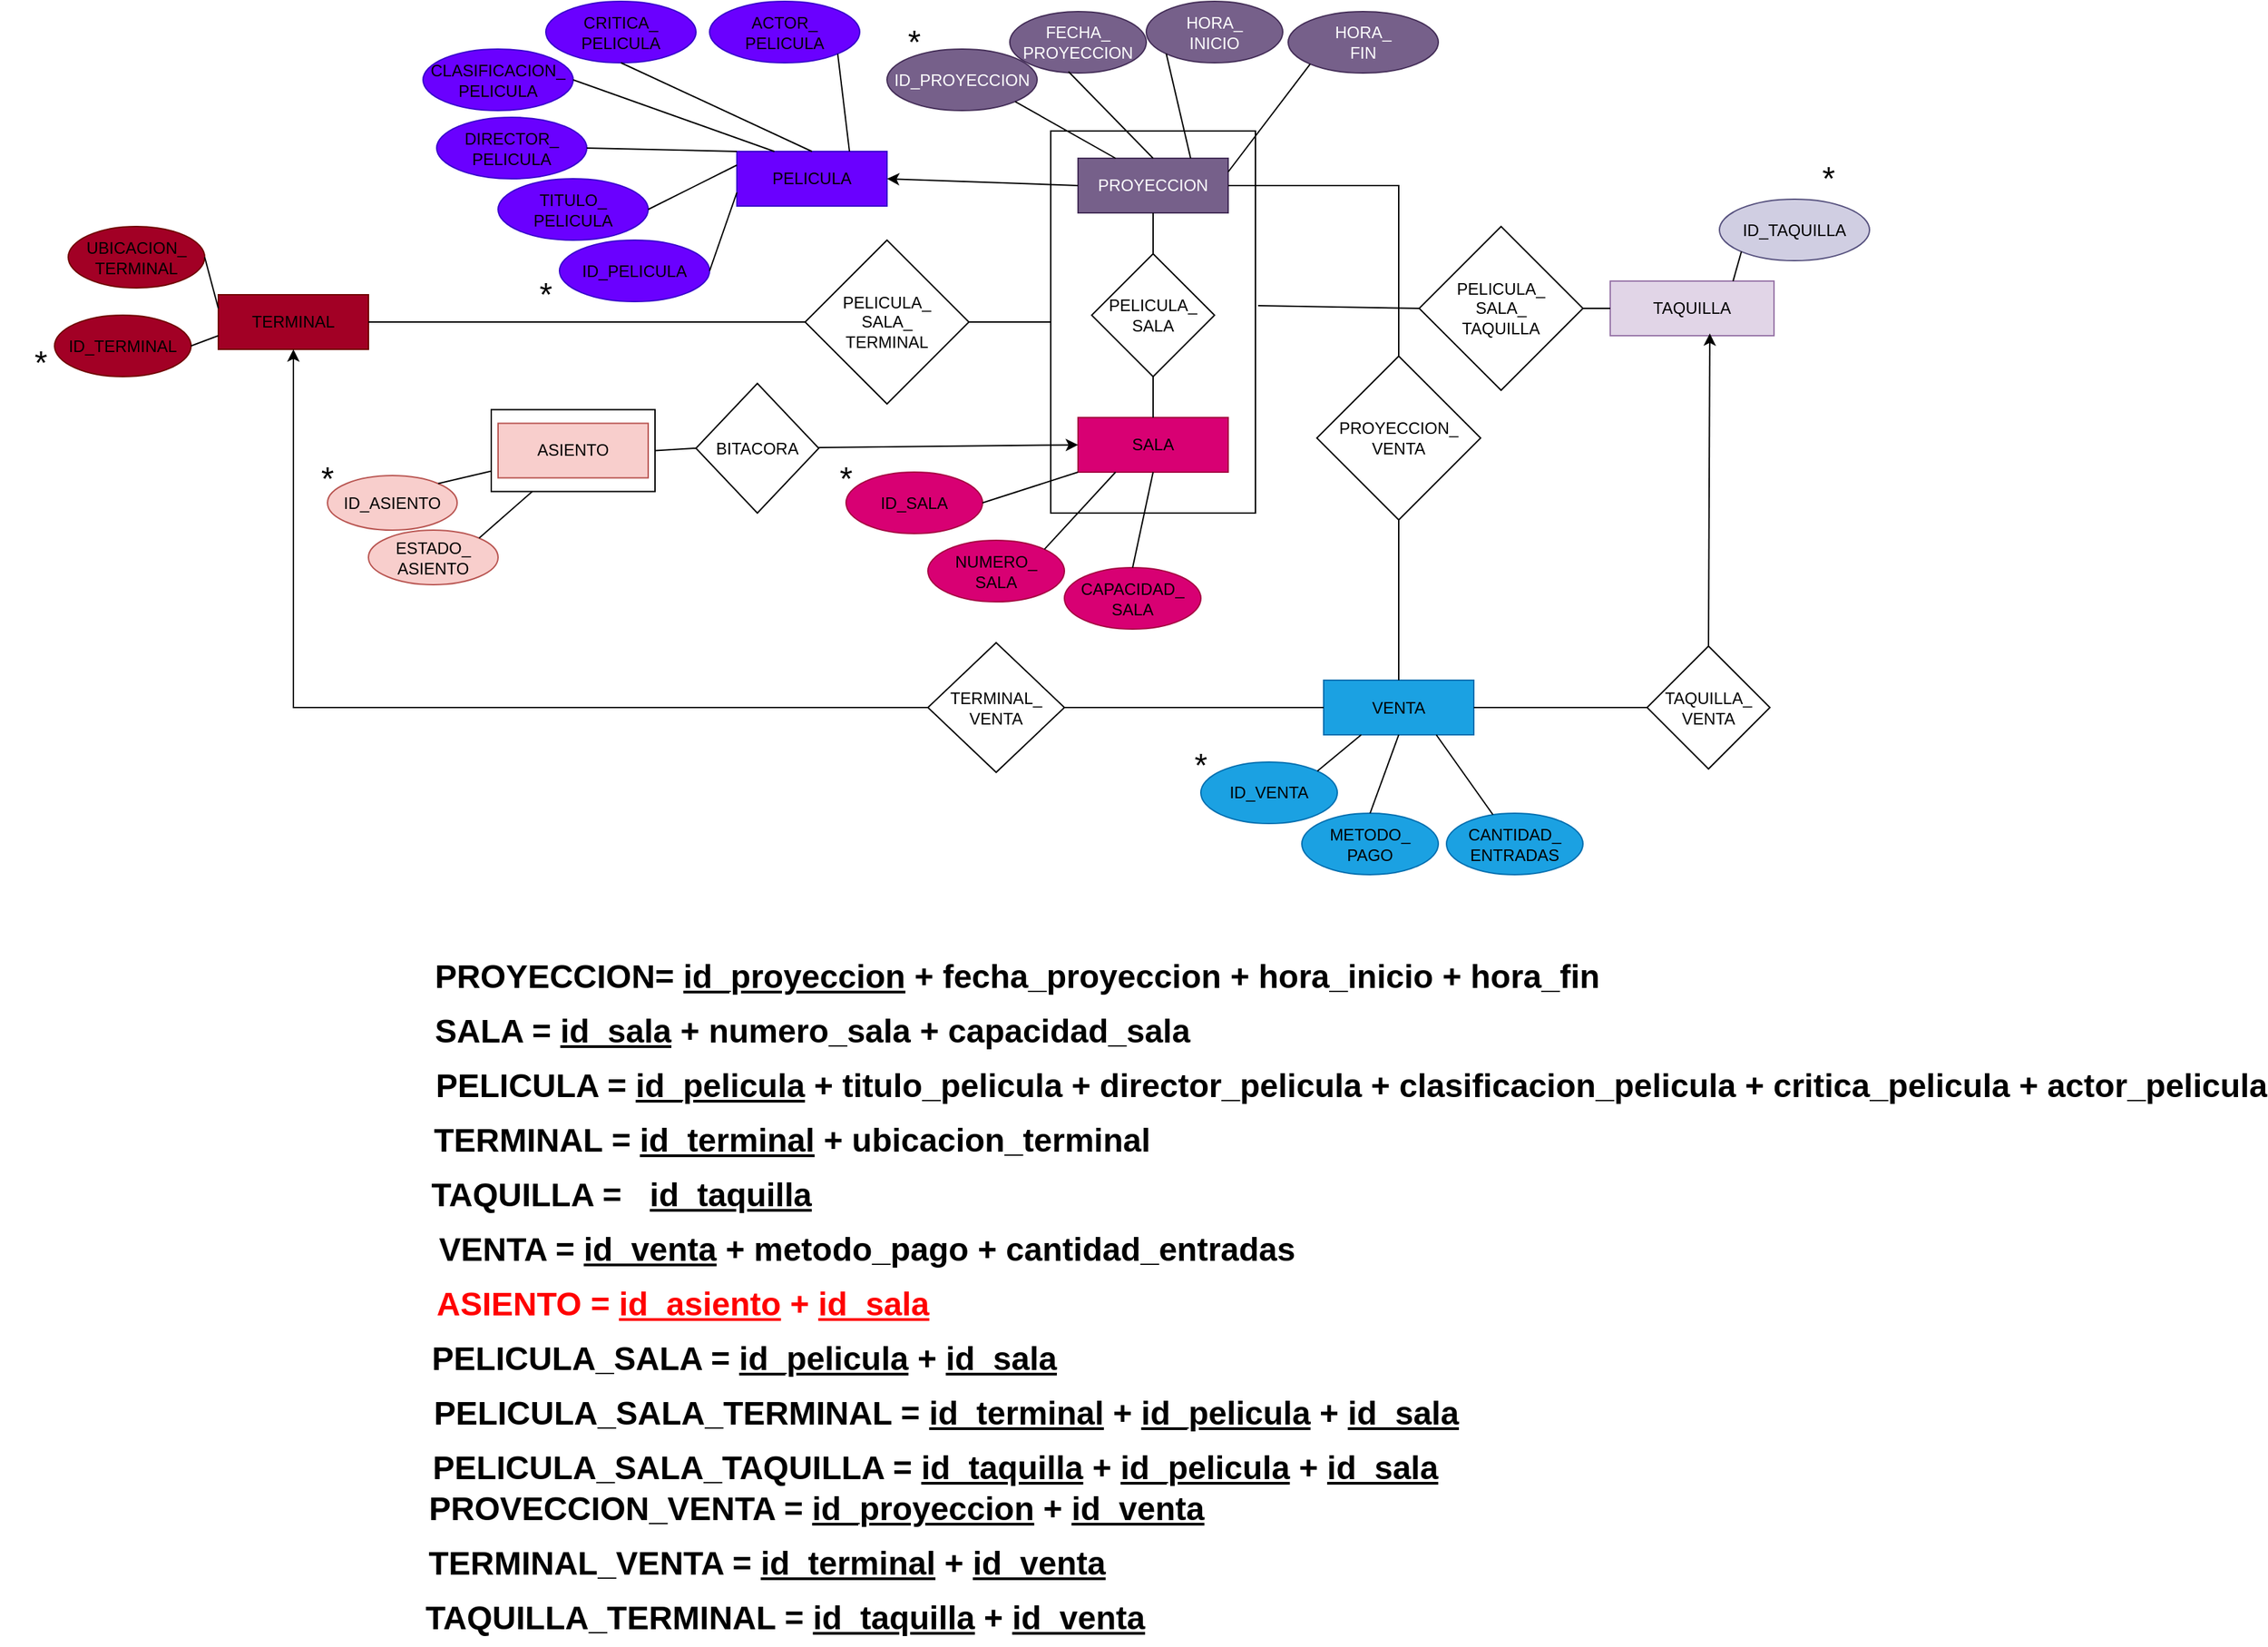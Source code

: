 <mxfile version="24.7.8">
  <diagram name="Página-1" id="y3os-pO73LexScNfjWLr">
    <mxGraphModel dx="2261" dy="844" grid="1" gridSize="10" guides="1" tooltips="1" connect="1" arrows="1" fold="1" page="1" pageScale="1" pageWidth="827" pageHeight="1169" math="0" shadow="0">
      <root>
        <mxCell id="0" />
        <mxCell id="1" parent="0" />
        <mxCell id="Sar1Kf7CYMwh9PwIAH9e-24" value="" style="rounded=0;whiteSpace=wrap;html=1;" parent="1" vertex="1">
          <mxGeometry x="-170" y="324.22" width="120" height="60" as="geometry" />
        </mxCell>
        <mxCell id="Sar1Kf7CYMwh9PwIAH9e-6" value="" style="rounded=0;whiteSpace=wrap;html=1;" parent="1" vertex="1">
          <mxGeometry x="240" y="120" width="150" height="280" as="geometry" />
        </mxCell>
        <mxCell id="Sar1Kf7CYMwh9PwIAH9e-1" value="PROYECCION" style="rounded=0;whiteSpace=wrap;html=1;fillColor=#76608a;fontColor=#ffffff;strokeColor=#432D57;" parent="1" vertex="1">
          <mxGeometry x="260" y="140" width="110" height="40" as="geometry" />
        </mxCell>
        <mxCell id="Sar1Kf7CYMwh9PwIAH9e-2" value="PELICULA_&lt;div&gt;SALA&lt;/div&gt;" style="rhombus;whiteSpace=wrap;html=1;" parent="1" vertex="1">
          <mxGeometry x="270" y="210" width="90" height="90" as="geometry" />
        </mxCell>
        <mxCell id="Sar1Kf7CYMwh9PwIAH9e-3" value="&lt;font color=&quot;#000000&quot;&gt;SALA&lt;/font&gt;" style="rounded=0;whiteSpace=wrap;html=1;fillColor=#d80073;strokeColor=#A50040;fontColor=#ffffff;" parent="1" vertex="1">
          <mxGeometry x="260" y="330" width="110" height="40" as="geometry" />
        </mxCell>
        <mxCell id="Sar1Kf7CYMwh9PwIAH9e-4" value="" style="endArrow=none;html=1;rounded=0;entryX=0.5;entryY=1;entryDx=0;entryDy=0;" parent="1" source="Sar1Kf7CYMwh9PwIAH9e-2" target="Sar1Kf7CYMwh9PwIAH9e-1" edge="1">
          <mxGeometry width="50" height="50" relative="1" as="geometry">
            <mxPoint x="130" y="320" as="sourcePoint" />
            <mxPoint x="180" y="270" as="targetPoint" />
          </mxGeometry>
        </mxCell>
        <mxCell id="Sar1Kf7CYMwh9PwIAH9e-5" value="" style="endArrow=none;html=1;rounded=0;entryX=0.5;entryY=1;entryDx=0;entryDy=0;exitX=0.5;exitY=0;exitDx=0;exitDy=0;" parent="1" source="Sar1Kf7CYMwh9PwIAH9e-3" target="Sar1Kf7CYMwh9PwIAH9e-2" edge="1">
          <mxGeometry width="50" height="50" relative="1" as="geometry">
            <mxPoint x="300" y="350" as="sourcePoint" />
            <mxPoint x="320" y="380" as="targetPoint" />
          </mxGeometry>
        </mxCell>
        <mxCell id="Sar1Kf7CYMwh9PwIAH9e-8" value="&lt;font color=&quot;#000000&quot;&gt;TERMINAL&lt;/font&gt;" style="rounded=0;whiteSpace=wrap;html=1;fillColor=#a20025;strokeColor=#6F0000;fontColor=#ffffff;" parent="1" vertex="1">
          <mxGeometry x="-370" y="240" width="110" height="40" as="geometry" />
        </mxCell>
        <mxCell id="Sar1Kf7CYMwh9PwIAH9e-9" value="&lt;font color=&quot;#000000&quot;&gt;TAQUILLA&lt;/font&gt;" style="rounded=0;whiteSpace=wrap;html=1;fillColor=#e1d5e7;strokeColor=#9673a6;" parent="1" vertex="1">
          <mxGeometry x="650" y="230" width="120" height="40" as="geometry" />
        </mxCell>
        <mxCell id="Sar1Kf7CYMwh9PwIAH9e-22" value="&lt;font color=&quot;#000000&quot;&gt;ASIENTO&lt;/font&gt;" style="rounded=0;whiteSpace=wrap;html=1;fillColor=#f8cecc;strokeColor=#b85450;" parent="1" vertex="1">
          <mxGeometry x="-165" y="334.22" width="110" height="40" as="geometry" />
        </mxCell>
        <mxCell id="Sar1Kf7CYMwh9PwIAH9e-26" value="BITACORA" style="rhombus;whiteSpace=wrap;html=1;" parent="1" vertex="1">
          <mxGeometry x="-20" y="305" width="90" height="95" as="geometry" />
        </mxCell>
        <mxCell id="Sar1Kf7CYMwh9PwIAH9e-29" value="" style="endArrow=classic;html=1;rounded=0;entryX=0;entryY=0.5;entryDx=0;entryDy=0;" parent="1" source="Sar1Kf7CYMwh9PwIAH9e-26" target="Sar1Kf7CYMwh9PwIAH9e-3" edge="1">
          <mxGeometry width="50" height="50" relative="1" as="geometry">
            <mxPoint x="170" y="480" as="sourcePoint" />
            <mxPoint x="220" y="430" as="targetPoint" />
          </mxGeometry>
        </mxCell>
        <mxCell id="Sar1Kf7CYMwh9PwIAH9e-30" value="&lt;font color=&quot;#000000&quot;&gt;PELICULA&lt;/font&gt;" style="rounded=0;whiteSpace=wrap;html=1;fillColor=#6a00ff;strokeColor=#3700CC;fontColor=#ffffff;" parent="1" vertex="1">
          <mxGeometry x="10" y="135" width="110" height="40" as="geometry" />
        </mxCell>
        <mxCell id="Sar1Kf7CYMwh9PwIAH9e-31" value="" style="endArrow=classic;html=1;rounded=0;entryX=1;entryY=0.5;entryDx=0;entryDy=0;exitX=0;exitY=0.5;exitDx=0;exitDy=0;" parent="1" source="Sar1Kf7CYMwh9PwIAH9e-1" target="Sar1Kf7CYMwh9PwIAH9e-30" edge="1">
          <mxGeometry width="50" height="50" relative="1" as="geometry">
            <mxPoint y="270" as="sourcePoint" />
            <mxPoint x="50" y="220" as="targetPoint" />
          </mxGeometry>
        </mxCell>
        <mxCell id="Sar1Kf7CYMwh9PwIAH9e-32" value="&lt;font color=&quot;#000000&quot;&gt;VENTA&lt;/font&gt;" style="rounded=0;whiteSpace=wrap;html=1;fillColor=#1ba1e2;strokeColor=#006EAF;fontColor=#ffffff;" parent="1" vertex="1">
          <mxGeometry x="440" y="522.5" width="110" height="40" as="geometry" />
        </mxCell>
        <mxCell id="Sar1Kf7CYMwh9PwIAH9e-37" value="TERMINAL_&lt;div&gt;VENTA&lt;/div&gt;" style="rhombus;whiteSpace=wrap;html=1;" parent="1" vertex="1">
          <mxGeometry x="150" y="495" width="100" height="95" as="geometry" />
        </mxCell>
        <mxCell id="Sar1Kf7CYMwh9PwIAH9e-38" value="" style="endArrow=none;html=1;rounded=0;entryX=0;entryY=0.5;entryDx=0;entryDy=0;exitX=1;exitY=0.5;exitDx=0;exitDy=0;" parent="1" target="Sar1Kf7CYMwh9PwIAH9e-32" edge="1" source="Sar1Kf7CYMwh9PwIAH9e-37">
          <mxGeometry width="50" height="50" relative="1" as="geometry">
            <mxPoint x="270" y="520" as="sourcePoint" />
            <mxPoint x="400" y="510" as="targetPoint" />
          </mxGeometry>
        </mxCell>
        <mxCell id="Sar1Kf7CYMwh9PwIAH9e-39" value="" style="endArrow=classic;html=1;rounded=0;entryX=0.5;entryY=1;entryDx=0;entryDy=0;exitX=0;exitY=0.5;exitDx=0;exitDy=0;edgeStyle=orthogonalEdgeStyle;" parent="1" source="Sar1Kf7CYMwh9PwIAH9e-37" target="Sar1Kf7CYMwh9PwIAH9e-8" edge="1">
          <mxGeometry width="50" height="50" relative="1" as="geometry">
            <mxPoint x="80" y="370" as="sourcePoint" />
            <mxPoint x="130" y="320" as="targetPoint" />
          </mxGeometry>
        </mxCell>
        <mxCell id="Sar1Kf7CYMwh9PwIAH9e-40" value="TAQUILLA_&lt;div&gt;VENTA&lt;/div&gt;" style="rhombus;whiteSpace=wrap;html=1;" parent="1" vertex="1">
          <mxGeometry x="677" y="497.5" width="90" height="90" as="geometry" />
        </mxCell>
        <mxCell id="Sar1Kf7CYMwh9PwIAH9e-41" value="" style="endArrow=classic;html=1;rounded=0;entryX=0.608;entryY=0.958;entryDx=0;entryDy=0;entryPerimeter=0;exitX=0.5;exitY=0;exitDx=0;exitDy=0;" parent="1" source="Sar1Kf7CYMwh9PwIAH9e-40" target="Sar1Kf7CYMwh9PwIAH9e-9" edge="1">
          <mxGeometry width="50" height="50" relative="1" as="geometry">
            <mxPoint x="580" y="570" as="sourcePoint" />
            <mxPoint x="630" y="520" as="targetPoint" />
          </mxGeometry>
        </mxCell>
        <mxCell id="Sar1Kf7CYMwh9PwIAH9e-42" value="" style="endArrow=none;html=1;rounded=0;entryX=0;entryY=0.5;entryDx=0;entryDy=0;exitX=1;exitY=0.5;exitDx=0;exitDy=0;" parent="1" source="Sar1Kf7CYMwh9PwIAH9e-32" target="Sar1Kf7CYMwh9PwIAH9e-40" edge="1">
          <mxGeometry width="50" height="50" relative="1" as="geometry">
            <mxPoint x="580" y="560" as="sourcePoint" />
            <mxPoint x="630" y="510" as="targetPoint" />
          </mxGeometry>
        </mxCell>
        <mxCell id="Sar1Kf7CYMwh9PwIAH9e-43" value="PROYECCION_&lt;div&gt;VENTA&lt;/div&gt;" style="rhombus;whiteSpace=wrap;html=1;" parent="1" vertex="1">
          <mxGeometry x="435" y="285" width="120" height="120" as="geometry" />
        </mxCell>
        <mxCell id="Sar1Kf7CYMwh9PwIAH9e-44" value="" style="endArrow=none;html=1;rounded=0;entryX=0.5;entryY=1;entryDx=0;entryDy=0;exitX=0.5;exitY=0;exitDx=0;exitDy=0;" parent="1" source="Sar1Kf7CYMwh9PwIAH9e-32" target="Sar1Kf7CYMwh9PwIAH9e-43" edge="1">
          <mxGeometry width="50" height="50" relative="1" as="geometry">
            <mxPoint x="440" y="480" as="sourcePoint" />
            <mxPoint x="490" y="430" as="targetPoint" />
          </mxGeometry>
        </mxCell>
        <mxCell id="Sar1Kf7CYMwh9PwIAH9e-45" value="" style="endArrow=none;html=1;rounded=0;exitX=0.5;exitY=0;exitDx=0;exitDy=0;entryX=1;entryY=0.5;entryDx=0;entryDy=0;edgeStyle=orthogonalEdgeStyle;" parent="1" source="Sar1Kf7CYMwh9PwIAH9e-43" target="Sar1Kf7CYMwh9PwIAH9e-1" edge="1">
          <mxGeometry width="50" height="50" relative="1" as="geometry">
            <mxPoint x="500" y="280" as="sourcePoint" />
            <mxPoint x="550" y="230" as="targetPoint" />
          </mxGeometry>
        </mxCell>
        <mxCell id="B6oMr2mfSzq9byGLwxTV-1" value="ID_PROYECCION" style="ellipse;whiteSpace=wrap;html=1;fillColor=#76608a;fontColor=#ffffff;strokeColor=#432D57;" vertex="1" parent="1">
          <mxGeometry x="120" y="60" width="110" height="45" as="geometry" />
        </mxCell>
        <mxCell id="B6oMr2mfSzq9byGLwxTV-2" value="&lt;font style=&quot;font-size: 24px;&quot;&gt;*&lt;/font&gt;" style="text;html=1;align=center;verticalAlign=middle;whiteSpace=wrap;rounded=0;" vertex="1" parent="1">
          <mxGeometry x="110" y="40" width="60" height="30" as="geometry" />
        </mxCell>
        <mxCell id="B6oMr2mfSzq9byGLwxTV-4" value="FECHA_&lt;div&gt;PROYECCION&lt;/div&gt;" style="ellipse;whiteSpace=wrap;html=1;fillColor=#76608a;fontColor=#ffffff;strokeColor=#432D57;" vertex="1" parent="1">
          <mxGeometry x="210" y="32.5" width="100" height="45" as="geometry" />
        </mxCell>
        <mxCell id="B6oMr2mfSzq9byGLwxTV-5" value="" style="endArrow=none;html=1;rounded=0;entryX=1;entryY=1;entryDx=0;entryDy=0;exitX=0.25;exitY=0;exitDx=0;exitDy=0;" edge="1" parent="1" source="Sar1Kf7CYMwh9PwIAH9e-1" target="B6oMr2mfSzq9byGLwxTV-1">
          <mxGeometry width="50" height="50" relative="1" as="geometry">
            <mxPoint x="-230" y="330" as="sourcePoint" />
            <mxPoint x="-180" y="280" as="targetPoint" />
          </mxGeometry>
        </mxCell>
        <mxCell id="B6oMr2mfSzq9byGLwxTV-7" value="" style="endArrow=none;html=1;rounded=0;entryX=0.43;entryY=0.978;entryDx=0;entryDy=0;entryPerimeter=0;exitX=0.5;exitY=0;exitDx=0;exitDy=0;" edge="1" parent="1" source="Sar1Kf7CYMwh9PwIAH9e-1" target="B6oMr2mfSzq9byGLwxTV-4">
          <mxGeometry width="50" height="50" relative="1" as="geometry">
            <mxPoint x="-150" y="300" as="sourcePoint" />
            <mxPoint x="-100" y="250" as="targetPoint" />
          </mxGeometry>
        </mxCell>
        <mxCell id="B6oMr2mfSzq9byGLwxTV-8" value="HORA_&lt;div&gt;INICIO&lt;/div&gt;" style="ellipse;whiteSpace=wrap;html=1;fillColor=#76608a;fontColor=#ffffff;strokeColor=#432D57;" vertex="1" parent="1">
          <mxGeometry x="310" y="25" width="100" height="45" as="geometry" />
        </mxCell>
        <mxCell id="B6oMr2mfSzq9byGLwxTV-9" value="HORA_&lt;div&gt;FIN&lt;/div&gt;" style="ellipse;whiteSpace=wrap;html=1;fillColor=#76608a;fontColor=#ffffff;strokeColor=#432D57;" vertex="1" parent="1">
          <mxGeometry x="414" y="32.5" width="110" height="45" as="geometry" />
        </mxCell>
        <mxCell id="B6oMr2mfSzq9byGLwxTV-10" value="" style="endArrow=none;html=1;rounded=0;entryX=0;entryY=1;entryDx=0;entryDy=0;exitX=0.75;exitY=0;exitDx=0;exitDy=0;" edge="1" parent="1" source="Sar1Kf7CYMwh9PwIAH9e-1" target="B6oMr2mfSzq9byGLwxTV-8">
          <mxGeometry width="50" height="50" relative="1" as="geometry">
            <mxPoint x="420" y="160" as="sourcePoint" />
            <mxPoint x="470" y="110" as="targetPoint" />
          </mxGeometry>
        </mxCell>
        <mxCell id="B6oMr2mfSzq9byGLwxTV-11" value="" style="endArrow=none;html=1;rounded=0;entryX=0;entryY=1;entryDx=0;entryDy=0;exitX=1;exitY=0.25;exitDx=0;exitDy=0;" edge="1" parent="1" source="Sar1Kf7CYMwh9PwIAH9e-1" target="B6oMr2mfSzq9byGLwxTV-9">
          <mxGeometry width="50" height="50" relative="1" as="geometry">
            <mxPoint x="440" y="250" as="sourcePoint" />
            <mxPoint x="490" y="200" as="targetPoint" />
          </mxGeometry>
        </mxCell>
        <mxCell id="B6oMr2mfSzq9byGLwxTV-12" value="&lt;font color=&quot;#000000&quot;&gt;ID_SALA&lt;/font&gt;" style="ellipse;whiteSpace=wrap;html=1;fillColor=#d80073;strokeColor=#A50040;fontColor=#ffffff;" vertex="1" parent="1">
          <mxGeometry x="90" y="370" width="100" height="45" as="geometry" />
        </mxCell>
        <mxCell id="B6oMr2mfSzq9byGLwxTV-13" value="&lt;font color=&quot;#000000&quot;&gt;CAPACIDAD_&lt;/font&gt;&lt;div&gt;&lt;font color=&quot;#000000&quot;&gt;SALA&lt;/font&gt;&lt;/div&gt;" style="ellipse;whiteSpace=wrap;html=1;fillColor=#d80073;strokeColor=#A50040;fontColor=#ffffff;" vertex="1" parent="1">
          <mxGeometry x="250" y="440" width="100" height="45" as="geometry" />
        </mxCell>
        <mxCell id="B6oMr2mfSzq9byGLwxTV-14" value="&lt;font color=&quot;#000000&quot;&gt;NUMERO_&lt;/font&gt;&lt;div&gt;&lt;font color=&quot;#000000&quot;&gt;SALA&lt;/font&gt;&lt;/div&gt;" style="ellipse;whiteSpace=wrap;html=1;fillColor=#d80073;strokeColor=#A50040;fontColor=#ffffff;" vertex="1" parent="1">
          <mxGeometry x="150" y="420" width="100" height="45" as="geometry" />
        </mxCell>
        <mxCell id="B6oMr2mfSzq9byGLwxTV-15" value="" style="endArrow=none;html=1;rounded=0;entryX=0;entryY=1;entryDx=0;entryDy=0;exitX=1;exitY=0.5;exitDx=0;exitDy=0;" edge="1" parent="1" source="B6oMr2mfSzq9byGLwxTV-12" target="Sar1Kf7CYMwh9PwIAH9e-3">
          <mxGeometry width="50" height="50" relative="1" as="geometry">
            <mxPoint x="-270" y="390" as="sourcePoint" />
            <mxPoint x="-220" y="340" as="targetPoint" />
          </mxGeometry>
        </mxCell>
        <mxCell id="B6oMr2mfSzq9byGLwxTV-16" value="" style="endArrow=none;html=1;rounded=0;entryX=0.25;entryY=1;entryDx=0;entryDy=0;exitX=1;exitY=0;exitDx=0;exitDy=0;" edge="1" parent="1" source="B6oMr2mfSzq9byGLwxTV-14" target="Sar1Kf7CYMwh9PwIAH9e-3">
          <mxGeometry width="50" height="50" relative="1" as="geometry">
            <mxPoint x="249" y="416" as="sourcePoint" />
            <mxPoint x="220" y="600" as="targetPoint" />
          </mxGeometry>
        </mxCell>
        <mxCell id="B6oMr2mfSzq9byGLwxTV-17" value="" style="endArrow=none;html=1;rounded=0;entryX=0.5;entryY=1;entryDx=0;entryDy=0;exitX=0.5;exitY=0;exitDx=0;exitDy=0;" edge="1" parent="1" source="B6oMr2mfSzq9byGLwxTV-13" target="Sar1Kf7CYMwh9PwIAH9e-3">
          <mxGeometry width="50" height="50" relative="1" as="geometry">
            <mxPoint x="270" y="720" as="sourcePoint" />
            <mxPoint x="320" y="670" as="targetPoint" />
          </mxGeometry>
        </mxCell>
        <mxCell id="B6oMr2mfSzq9byGLwxTV-19" value="&lt;font color=&quot;#000000&quot;&gt;ID_ASIENTO&lt;/font&gt;" style="ellipse;whiteSpace=wrap;html=1;fillColor=#f8cecc;strokeColor=#b85450;" vertex="1" parent="1">
          <mxGeometry x="-290" y="372.5" width="95" height="40" as="geometry" />
        </mxCell>
        <mxCell id="B6oMr2mfSzq9byGLwxTV-20" value="&lt;font style=&quot;font-size: 24px;&quot;&gt;*&lt;/font&gt;" style="text;html=1;align=center;verticalAlign=middle;whiteSpace=wrap;rounded=0;" vertex="1" parent="1">
          <mxGeometry x="-320" y="360" width="60" height="30" as="geometry" />
        </mxCell>
        <mxCell id="B6oMr2mfSzq9byGLwxTV-21" value="&lt;font color=&quot;#000000&quot;&gt;ESTADO_&lt;/font&gt;&lt;div&gt;&lt;font color=&quot;#000000&quot;&gt;ASIENTO&lt;/font&gt;&lt;/div&gt;" style="ellipse;whiteSpace=wrap;html=1;fillColor=#f8cecc;strokeColor=#b85450;" vertex="1" parent="1">
          <mxGeometry x="-260" y="412.5" width="95" height="40" as="geometry" />
        </mxCell>
        <mxCell id="B6oMr2mfSzq9byGLwxTV-24" value="&lt;font style=&quot;font-size: 24px;&quot;&gt;*&lt;/font&gt;" style="text;html=1;align=center;verticalAlign=middle;whiteSpace=wrap;rounded=0;" vertex="1" parent="1">
          <mxGeometry x="60" y="360" width="60" height="30" as="geometry" />
        </mxCell>
        <mxCell id="B6oMr2mfSzq9byGLwxTV-25" value="&lt;font color=&quot;#000000&quot;&gt;ID_PELICULA&lt;/font&gt;" style="ellipse;whiteSpace=wrap;html=1;fillColor=#6a00ff;strokeColor=#3700CC;fontColor=#ffffff;" vertex="1" parent="1">
          <mxGeometry x="-120" y="200" width="110" height="45" as="geometry" />
        </mxCell>
        <mxCell id="B6oMr2mfSzq9byGLwxTV-26" value="&lt;font style=&quot;font-size: 24px;&quot;&gt;*&lt;/font&gt;" style="text;html=1;align=center;verticalAlign=middle;whiteSpace=wrap;rounded=0;" vertex="1" parent="1">
          <mxGeometry x="-160" y="225" width="60" height="30" as="geometry" />
        </mxCell>
        <mxCell id="B6oMr2mfSzq9byGLwxTV-27" value="&lt;font color=&quot;#000000&quot;&gt;TITULO_&lt;/font&gt;&lt;div&gt;&lt;font color=&quot;#000000&quot;&gt;PELICULA&lt;/font&gt;&lt;/div&gt;" style="ellipse;whiteSpace=wrap;html=1;fillColor=#6a00ff;strokeColor=#3700CC;fontColor=#ffffff;" vertex="1" parent="1">
          <mxGeometry x="-165" y="155" width="110" height="45" as="geometry" />
        </mxCell>
        <mxCell id="B6oMr2mfSzq9byGLwxTV-28" value="" style="endArrow=none;html=1;rounded=0;entryX=0;entryY=0.75;entryDx=0;entryDy=0;exitX=1;exitY=0.5;exitDx=0;exitDy=0;" edge="1" parent="1" source="B6oMr2mfSzq9byGLwxTV-25" target="Sar1Kf7CYMwh9PwIAH9e-30">
          <mxGeometry width="50" height="50" relative="1" as="geometry">
            <mxPoint x="-380" y="230" as="sourcePoint" />
            <mxPoint x="-330" y="180" as="targetPoint" />
          </mxGeometry>
        </mxCell>
        <mxCell id="B6oMr2mfSzq9byGLwxTV-29" value="" style="endArrow=none;html=1;rounded=0;entryX=0;entryY=0.25;entryDx=0;entryDy=0;exitX=1;exitY=0.5;exitDx=0;exitDy=0;" edge="1" parent="1" source="B6oMr2mfSzq9byGLwxTV-27" target="Sar1Kf7CYMwh9PwIAH9e-30">
          <mxGeometry width="50" height="50" relative="1" as="geometry">
            <mxPoint x="-360" y="220" as="sourcePoint" />
            <mxPoint x="-310" y="170" as="targetPoint" />
          </mxGeometry>
        </mxCell>
        <mxCell id="B6oMr2mfSzq9byGLwxTV-30" value="" style="endArrow=none;html=1;rounded=0;entryX=0;entryY=0.5;entryDx=0;entryDy=0;exitX=1;exitY=0.5;exitDx=0;exitDy=0;" edge="1" parent="1" source="Sar1Kf7CYMwh9PwIAH9e-24" target="Sar1Kf7CYMwh9PwIAH9e-26">
          <mxGeometry width="50" height="50" relative="1" as="geometry">
            <mxPoint x="-490" y="420" as="sourcePoint" />
            <mxPoint x="-30" y="350" as="targetPoint" />
          </mxGeometry>
        </mxCell>
        <mxCell id="B6oMr2mfSzq9byGLwxTV-32" value="" style="endArrow=none;html=1;rounded=0;entryX=0;entryY=0.75;entryDx=0;entryDy=0;exitX=1;exitY=0;exitDx=0;exitDy=0;" edge="1" parent="1" source="B6oMr2mfSzq9byGLwxTV-19" target="Sar1Kf7CYMwh9PwIAH9e-24">
          <mxGeometry width="50" height="50" relative="1" as="geometry">
            <mxPoint x="-550" y="410" as="sourcePoint" />
            <mxPoint x="-500" y="360" as="targetPoint" />
          </mxGeometry>
        </mxCell>
        <mxCell id="B6oMr2mfSzq9byGLwxTV-33" value="" style="endArrow=none;html=1;rounded=0;exitX=1;exitY=0;exitDx=0;exitDy=0;entryX=0.25;entryY=1;entryDx=0;entryDy=0;" edge="1" parent="1" source="B6oMr2mfSzq9byGLwxTV-21" target="Sar1Kf7CYMwh9PwIAH9e-24">
          <mxGeometry width="50" height="50" relative="1" as="geometry">
            <mxPoint x="-120" y="450" as="sourcePoint" />
            <mxPoint x="-70" y="400" as="targetPoint" />
          </mxGeometry>
        </mxCell>
        <mxCell id="B6oMr2mfSzq9byGLwxTV-34" value="&lt;font color=&quot;#000000&quot;&gt;ID_TERMINAL&lt;/font&gt;" style="ellipse;whiteSpace=wrap;html=1;fillColor=#a20025;strokeColor=#6F0000;fontColor=#ffffff;" vertex="1" parent="1">
          <mxGeometry x="-490" y="255.0" width="100" height="45" as="geometry" />
        </mxCell>
        <mxCell id="B6oMr2mfSzq9byGLwxTV-35" value="&lt;font style=&quot;font-size: 24px;&quot;&gt;*&lt;/font&gt;" style="text;html=1;align=center;verticalAlign=middle;whiteSpace=wrap;rounded=0;" vertex="1" parent="1">
          <mxGeometry x="-530" y="275" width="60" height="30" as="geometry" />
        </mxCell>
        <mxCell id="B6oMr2mfSzq9byGLwxTV-36" value="&lt;font color=&quot;#000000&quot;&gt;UBICACION_&lt;/font&gt;&lt;div&gt;&lt;font color=&quot;#000000&quot;&gt;TERMINAL&lt;/font&gt;&lt;/div&gt;" style="ellipse;whiteSpace=wrap;html=1;fillColor=#a20025;strokeColor=#6F0000;fontColor=#ffffff;" vertex="1" parent="1">
          <mxGeometry x="-480" y="190" width="100" height="45" as="geometry" />
        </mxCell>
        <mxCell id="B6oMr2mfSzq9byGLwxTV-37" value="" style="endArrow=none;html=1;rounded=0;exitX=1;exitY=0.5;exitDx=0;exitDy=0;entryX=0;entryY=0.25;entryDx=0;entryDy=0;" edge="1" parent="1" source="B6oMr2mfSzq9byGLwxTV-36" target="Sar1Kf7CYMwh9PwIAH9e-8">
          <mxGeometry width="50" height="50" relative="1" as="geometry">
            <mxPoint x="-360" y="180" as="sourcePoint" />
            <mxPoint x="-310" y="130" as="targetPoint" />
          </mxGeometry>
        </mxCell>
        <mxCell id="B6oMr2mfSzq9byGLwxTV-38" value="" style="endArrow=none;html=1;rounded=0;entryX=0;entryY=0.75;entryDx=0;entryDy=0;exitX=1;exitY=0.5;exitDx=0;exitDy=0;" edge="1" parent="1" source="B6oMr2mfSzq9byGLwxTV-34" target="Sar1Kf7CYMwh9PwIAH9e-8">
          <mxGeometry width="50" height="50" relative="1" as="geometry">
            <mxPoint x="-440" y="440" as="sourcePoint" />
            <mxPoint x="-390" y="390" as="targetPoint" />
          </mxGeometry>
        </mxCell>
        <mxCell id="B6oMr2mfSzq9byGLwxTV-39" value="&lt;font color=&quot;#000000&quot;&gt;ID_VENTA&lt;/font&gt;" style="ellipse;whiteSpace=wrap;html=1;fillColor=#1ba1e2;strokeColor=#006EAF;fontColor=#ffffff;" vertex="1" parent="1">
          <mxGeometry x="350" y="582.5" width="100" height="45" as="geometry" />
        </mxCell>
        <mxCell id="B6oMr2mfSzq9byGLwxTV-40" value="&lt;font style=&quot;font-size: 24px;&quot;&gt;*&lt;/font&gt;" style="text;html=1;align=center;verticalAlign=middle;whiteSpace=wrap;rounded=0;" vertex="1" parent="1">
          <mxGeometry x="320" y="570" width="60" height="30" as="geometry" />
        </mxCell>
        <mxCell id="B6oMr2mfSzq9byGLwxTV-43" value="" style="endArrow=none;html=1;rounded=0;entryX=0.25;entryY=1;entryDx=0;entryDy=0;exitX=1;exitY=0;exitDx=0;exitDy=0;" edge="1" parent="1" source="B6oMr2mfSzq9byGLwxTV-39" target="Sar1Kf7CYMwh9PwIAH9e-32">
          <mxGeometry width="50" height="50" relative="1" as="geometry">
            <mxPoint x="510" y="740" as="sourcePoint" />
            <mxPoint x="560" y="690" as="targetPoint" />
          </mxGeometry>
        </mxCell>
        <mxCell id="B6oMr2mfSzq9byGLwxTV-44" value="&lt;font color=&quot;#000000&quot;&gt;ID_TAQUILLA&lt;/font&gt;" style="ellipse;whiteSpace=wrap;html=1;fillColor=#d0cee2;strokeColor=#56517e;" vertex="1" parent="1">
          <mxGeometry x="730" y="170" width="110" height="45" as="geometry" />
        </mxCell>
        <mxCell id="B6oMr2mfSzq9byGLwxTV-45" value="&lt;font style=&quot;font-size: 24px;&quot;&gt;*&lt;/font&gt;" style="text;html=1;align=center;verticalAlign=middle;whiteSpace=wrap;rounded=0;" vertex="1" parent="1">
          <mxGeometry x="780" y="140" width="60" height="30" as="geometry" />
        </mxCell>
        <mxCell id="B6oMr2mfSzq9byGLwxTV-46" value="" style="endArrow=none;html=1;rounded=0;exitX=0.75;exitY=0;exitDx=0;exitDy=0;entryX=0;entryY=1;entryDx=0;entryDy=0;" edge="1" parent="1" source="Sar1Kf7CYMwh9PwIAH9e-9" target="B6oMr2mfSzq9byGLwxTV-44">
          <mxGeometry width="50" height="50" relative="1" as="geometry">
            <mxPoint x="780" y="370" as="sourcePoint" />
            <mxPoint x="830" y="320" as="targetPoint" />
          </mxGeometry>
        </mxCell>
        <mxCell id="B6oMr2mfSzq9byGLwxTV-47" value="&lt;font color=&quot;#000000&quot;&gt;METODO_&lt;/font&gt;&lt;div&gt;&lt;font color=&quot;#000000&quot;&gt;PAGO&lt;/font&gt;&lt;/div&gt;" style="ellipse;whiteSpace=wrap;html=1;fillColor=#1ba1e2;strokeColor=#006EAF;fontColor=#ffffff;" vertex="1" parent="1">
          <mxGeometry x="424" y="620" width="100" height="45" as="geometry" />
        </mxCell>
        <mxCell id="B6oMr2mfSzq9byGLwxTV-48" value="" style="endArrow=none;html=1;rounded=0;entryX=0.5;entryY=1;entryDx=0;entryDy=0;exitX=0.5;exitY=0;exitDx=0;exitDy=0;" edge="1" parent="1" source="B6oMr2mfSzq9byGLwxTV-47" target="Sar1Kf7CYMwh9PwIAH9e-32">
          <mxGeometry width="50" height="50" relative="1" as="geometry">
            <mxPoint x="300" y="760" as="sourcePoint" />
            <mxPoint x="350" y="710" as="targetPoint" />
          </mxGeometry>
        </mxCell>
        <mxCell id="B6oMr2mfSzq9byGLwxTV-49" value="&lt;font color=&quot;#000000&quot;&gt;CANTIDAD_&lt;/font&gt;&lt;div&gt;&lt;font color=&quot;#000000&quot;&gt;ENTRADAS&lt;/font&gt;&lt;/div&gt;" style="ellipse;whiteSpace=wrap;html=1;fillColor=#1ba1e2;strokeColor=#006EAF;fontColor=#ffffff;" vertex="1" parent="1">
          <mxGeometry x="530" y="620" width="100" height="45" as="geometry" />
        </mxCell>
        <mxCell id="B6oMr2mfSzq9byGLwxTV-50" value="" style="endArrow=none;html=1;rounded=0;entryX=0.75;entryY=1;entryDx=0;entryDy=0;exitX=0.34;exitY=0.022;exitDx=0;exitDy=0;exitPerimeter=0;" edge="1" parent="1" source="B6oMr2mfSzq9byGLwxTV-49" target="Sar1Kf7CYMwh9PwIAH9e-32">
          <mxGeometry width="50" height="50" relative="1" as="geometry">
            <mxPoint x="230" y="900" as="sourcePoint" />
            <mxPoint x="280" y="850" as="targetPoint" />
          </mxGeometry>
        </mxCell>
        <mxCell id="B6oMr2mfSzq9byGLwxTV-51" value="&lt;font color=&quot;#000000&quot;&gt;DIRECTOR_&lt;/font&gt;&lt;div&gt;&lt;font color=&quot;#000000&quot;&gt;PELICULA&lt;/font&gt;&lt;/div&gt;" style="ellipse;whiteSpace=wrap;html=1;fillColor=#6a00ff;strokeColor=#3700CC;fontColor=#ffffff;" vertex="1" parent="1">
          <mxGeometry x="-210" y="110" width="110" height="45" as="geometry" />
        </mxCell>
        <mxCell id="B6oMr2mfSzq9byGLwxTV-52" value="&lt;font color=&quot;#000000&quot;&gt;CLASIFICACION_&lt;/font&gt;&lt;div&gt;&lt;font color=&quot;#000000&quot;&gt;PELICULA&lt;/font&gt;&lt;/div&gt;" style="ellipse;whiteSpace=wrap;html=1;fillColor=#6a00ff;strokeColor=#3700CC;fontColor=#ffffff;" vertex="1" parent="1">
          <mxGeometry x="-220" y="60" width="110" height="45" as="geometry" />
        </mxCell>
        <mxCell id="B6oMr2mfSzq9byGLwxTV-53" value="&lt;font color=&quot;#000000&quot;&gt;CRITICA_&lt;/font&gt;&lt;div&gt;&lt;font color=&quot;#000000&quot;&gt;PELICULA&lt;/font&gt;&lt;/div&gt;" style="ellipse;whiteSpace=wrap;html=1;fillColor=#6a00ff;strokeColor=#3700CC;fontColor=#ffffff;" vertex="1" parent="1">
          <mxGeometry x="-130" y="25" width="110" height="45" as="geometry" />
        </mxCell>
        <mxCell id="B6oMr2mfSzq9byGLwxTV-54" value="&lt;font color=&quot;#000000&quot;&gt;ACTOR_&lt;/font&gt;&lt;div&gt;&lt;font color=&quot;#000000&quot;&gt;PELICULA&lt;/font&gt;&lt;/div&gt;" style="ellipse;whiteSpace=wrap;html=1;fillColor=#6a00ff;strokeColor=#3700CC;fontColor=#ffffff;" vertex="1" parent="1">
          <mxGeometry x="-10" y="25" width="110" height="45" as="geometry" />
        </mxCell>
        <mxCell id="B6oMr2mfSzq9byGLwxTV-55" value="" style="endArrow=none;html=1;rounded=0;entryX=1;entryY=1;entryDx=0;entryDy=0;exitX=0.75;exitY=0;exitDx=0;exitDy=0;" edge="1" parent="1" source="Sar1Kf7CYMwh9PwIAH9e-30" target="B6oMr2mfSzq9byGLwxTV-54">
          <mxGeometry width="50" height="50" relative="1" as="geometry">
            <mxPoint x="-390" y="180" as="sourcePoint" />
            <mxPoint x="-340" y="130" as="targetPoint" />
          </mxGeometry>
        </mxCell>
        <mxCell id="B6oMr2mfSzq9byGLwxTV-56" value="" style="endArrow=none;html=1;rounded=0;entryX=0.5;entryY=1;entryDx=0;entryDy=0;exitX=0.5;exitY=0;exitDx=0;exitDy=0;" edge="1" parent="1" source="Sar1Kf7CYMwh9PwIAH9e-30" target="B6oMr2mfSzq9byGLwxTV-53">
          <mxGeometry width="50" height="50" relative="1" as="geometry">
            <mxPoint x="-350" y="160" as="sourcePoint" />
            <mxPoint x="-300" y="110" as="targetPoint" />
          </mxGeometry>
        </mxCell>
        <mxCell id="B6oMr2mfSzq9byGLwxTV-57" value="" style="endArrow=none;html=1;rounded=0;entryX=1;entryY=0.5;entryDx=0;entryDy=0;exitX=0.25;exitY=0;exitDx=0;exitDy=0;" edge="1" parent="1" source="Sar1Kf7CYMwh9PwIAH9e-30" target="B6oMr2mfSzq9byGLwxTV-52">
          <mxGeometry width="50" height="50" relative="1" as="geometry">
            <mxPoint x="-420" y="190" as="sourcePoint" />
            <mxPoint x="-370" y="140" as="targetPoint" />
          </mxGeometry>
        </mxCell>
        <mxCell id="B6oMr2mfSzq9byGLwxTV-58" value="" style="endArrow=none;html=1;rounded=0;exitX=0;exitY=0;exitDx=0;exitDy=0;entryX=1;entryY=0.5;entryDx=0;entryDy=0;" edge="1" parent="1" source="Sar1Kf7CYMwh9PwIAH9e-30" target="B6oMr2mfSzq9byGLwxTV-51">
          <mxGeometry width="50" height="50" relative="1" as="geometry">
            <mxPoint x="-430" y="170" as="sourcePoint" />
            <mxPoint x="-380" y="120" as="targetPoint" />
          </mxGeometry>
        </mxCell>
        <mxCell id="B6oMr2mfSzq9byGLwxTV-62" value="PROYECCION= &lt;u&gt;id_proyeccion&lt;/u&gt; + fecha_proyeccion + hora_inicio + hora_fin" style="text;strokeColor=none;fillColor=none;html=1;fontSize=24;fontStyle=1;verticalAlign=middle;align=center;" vertex="1" parent="1">
          <mxGeometry x="-220" y="720" width="870" height="40" as="geometry" />
        </mxCell>
        <mxCell id="B6oMr2mfSzq9byGLwxTV-63" value="SALA = &lt;u&gt;id_sala&lt;/u&gt; + numero_sala + capacidad_sala" style="text;strokeColor=none;fillColor=none;html=1;fontSize=24;fontStyle=1;verticalAlign=middle;align=center;" vertex="1" parent="1">
          <mxGeometry x="-220" y="760" width="570" height="40" as="geometry" />
        </mxCell>
        <mxCell id="B6oMr2mfSzq9byGLwxTV-64" value="PELICULA = &lt;u&gt;id_pelicula&lt;/u&gt; + titulo_pelicula + director_pelicula + clasificacion_pelicula + critica_pelicula + actor_pelicula" style="text;strokeColor=none;fillColor=none;html=1;fontSize=24;fontStyle=1;verticalAlign=middle;align=center;" vertex="1" parent="1">
          <mxGeometry x="-210" y="800" width="1340" height="40" as="geometry" />
        </mxCell>
        <mxCell id="B6oMr2mfSzq9byGLwxTV-65" value="TERMINAL = &lt;u&gt;id_terminal&lt;/u&gt; + ubicacion_terminal" style="text;strokeColor=none;fillColor=none;html=1;fontSize=24;fontStyle=1;verticalAlign=middle;align=center;" vertex="1" parent="1">
          <mxGeometry x="-210" y="840" width="520" height="40" as="geometry" />
        </mxCell>
        <mxCell id="B6oMr2mfSzq9byGLwxTV-66" value="TAQUILLA =&amp;nbsp;&lt;span style=&quot;white-space: pre;&quot;&gt;&#x9;&lt;/span&gt;&lt;u&gt;id_taquilla&lt;/u&gt;" style="text;strokeColor=none;fillColor=none;html=1;fontSize=24;fontStyle=1;verticalAlign=middle;align=center;" vertex="1" parent="1">
          <mxGeometry x="-215" y="880" width="280" height="40" as="geometry" />
        </mxCell>
        <mxCell id="B6oMr2mfSzq9byGLwxTV-67" value="VENTA = &lt;u&gt;id_venta&lt;/u&gt; + metodo_pago + cantidad_entradas" style="text;strokeColor=none;fillColor=none;html=1;fontSize=24;fontStyle=1;verticalAlign=middle;align=center;" vertex="1" parent="1">
          <mxGeometry x="-210" y="920" width="630" height="40" as="geometry" />
        </mxCell>
        <mxCell id="B6oMr2mfSzq9byGLwxTV-70" value="&lt;font color=&quot;#ff0000&quot;&gt;ASIENTO = &lt;u&gt;id_asiento&lt;/u&gt;&amp;nbsp;+ &lt;u&gt;id_sala&lt;/u&gt;&lt;/font&gt;" style="text;strokeColor=none;fillColor=none;html=1;fontSize=24;fontStyle=1;verticalAlign=middle;align=center;" vertex="1" parent="1">
          <mxGeometry x="-215" y="960" width="370" height="40" as="geometry" />
        </mxCell>
        <mxCell id="B6oMr2mfSzq9byGLwxTV-71" value="PELICULA_SALA = &lt;u&gt;id_pelicula&lt;/u&gt;&amp;nbsp;+ &lt;u&gt;id_sala&lt;/u&gt;" style="text;strokeColor=none;fillColor=none;html=1;fontSize=24;fontStyle=1;verticalAlign=middle;align=center;" vertex="1" parent="1">
          <mxGeometry x="-212.5" y="1000" width="455" height="40" as="geometry" />
        </mxCell>
        <mxCell id="B6oMr2mfSzq9byGLwxTV-72" value="PELICULA_SALA_TERMINAL = &lt;u&gt;id_terminal&lt;/u&gt; + &lt;u&gt;id_pelicula&lt;/u&gt;&amp;nbsp;+ &lt;u&gt;id_sala&lt;/u&gt;" style="text;strokeColor=none;fillColor=none;html=1;fontSize=24;fontStyle=1;verticalAlign=middle;align=center;" vertex="1" parent="1">
          <mxGeometry x="-205" y="1040" width="735" height="40" as="geometry" />
        </mxCell>
        <mxCell id="B6oMr2mfSzq9byGLwxTV-73" value="PELICULA_&lt;div&gt;SALA_&lt;/div&gt;&lt;div&gt;TERMINAL&lt;/div&gt;" style="rhombus;whiteSpace=wrap;html=1;" vertex="1" parent="1">
          <mxGeometry x="60" y="200" width="120" height="120" as="geometry" />
        </mxCell>
        <mxCell id="B6oMr2mfSzq9byGLwxTV-74" value="" style="endArrow=none;html=1;rounded=0;entryX=0;entryY=0.5;entryDx=0;entryDy=0;exitX=1;exitY=0.5;exitDx=0;exitDy=0;" edge="1" parent="1" source="Sar1Kf7CYMwh9PwIAH9e-8" target="B6oMr2mfSzq9byGLwxTV-73">
          <mxGeometry width="50" height="50" relative="1" as="geometry">
            <mxPoint x="-10" y="310" as="sourcePoint" />
            <mxPoint x="40" y="260" as="targetPoint" />
          </mxGeometry>
        </mxCell>
        <mxCell id="B6oMr2mfSzq9byGLwxTV-75" value="" style="endArrow=none;html=1;rounded=0;exitX=1;exitY=0.5;exitDx=0;exitDy=0;entryX=0;entryY=0.5;entryDx=0;entryDy=0;" edge="1" parent="1" source="B6oMr2mfSzq9byGLwxTV-73" target="Sar1Kf7CYMwh9PwIAH9e-6">
          <mxGeometry width="50" height="50" relative="1" as="geometry">
            <mxPoint x="170" y="265" as="sourcePoint" />
            <mxPoint x="220" y="215" as="targetPoint" />
          </mxGeometry>
        </mxCell>
        <mxCell id="B6oMr2mfSzq9byGLwxTV-76" value="PELICULA_&lt;div&gt;SALA_&lt;/div&gt;&lt;div&gt;TAQUILLA&lt;/div&gt;" style="rhombus;whiteSpace=wrap;html=1;" vertex="1" parent="1">
          <mxGeometry x="510" y="190" width="120" height="120" as="geometry" />
        </mxCell>
        <mxCell id="B6oMr2mfSzq9byGLwxTV-77" value="" style="endArrow=none;html=1;rounded=0;exitX=1.013;exitY=0.457;exitDx=0;exitDy=0;exitPerimeter=0;entryX=0;entryY=0.5;entryDx=0;entryDy=0;" edge="1" parent="1" source="Sar1Kf7CYMwh9PwIAH9e-6" target="B6oMr2mfSzq9byGLwxTV-76">
          <mxGeometry width="50" height="50" relative="1" as="geometry">
            <mxPoint x="410" y="280" as="sourcePoint" />
            <mxPoint x="460" y="230" as="targetPoint" />
          </mxGeometry>
        </mxCell>
        <mxCell id="B6oMr2mfSzq9byGLwxTV-78" value="" style="endArrow=none;html=1;rounded=0;entryX=0;entryY=0.5;entryDx=0;entryDy=0;exitX=1;exitY=0.5;exitDx=0;exitDy=0;" edge="1" parent="1" source="B6oMr2mfSzq9byGLwxTV-76" target="Sar1Kf7CYMwh9PwIAH9e-9">
          <mxGeometry width="50" height="50" relative="1" as="geometry">
            <mxPoint x="610" y="400" as="sourcePoint" />
            <mxPoint x="660" y="350" as="targetPoint" />
          </mxGeometry>
        </mxCell>
        <mxCell id="B6oMr2mfSzq9byGLwxTV-79" value="PELICULA_SALA_TAQUILLA = &lt;u&gt;id_taquilla&lt;/u&gt;&amp;nbsp;+ &lt;u&gt;id_pelicula&lt;/u&gt;&amp;nbsp;+ &lt;u&gt;id_sala&lt;/u&gt;" style="text;strokeColor=none;fillColor=none;html=1;fontSize=24;fontStyle=1;verticalAlign=middle;align=center;" vertex="1" parent="1">
          <mxGeometry x="-215" y="1080" width="740" height="40" as="geometry" />
        </mxCell>
        <mxCell id="B6oMr2mfSzq9byGLwxTV-80" value="PROVECCION_VENTA = &lt;u&gt;id_proyeccion&lt;/u&gt;&amp;nbsp;+ &lt;u&gt;id_venta&lt;/u&gt;" style="text;strokeColor=none;fillColor=none;html=1;fontSize=24;fontStyle=1;verticalAlign=middle;align=center;" vertex="1" parent="1">
          <mxGeometry x="-212.5" y="1110" width="560" height="40" as="geometry" />
        </mxCell>
        <mxCell id="B6oMr2mfSzq9byGLwxTV-81" value="TERMINAL_VENTA = &lt;u&gt;id_terminal&lt;/u&gt; +&amp;nbsp;&lt;u&gt;id_venta&lt;/u&gt;&amp;nbsp;" style="text;strokeColor=none;fillColor=none;html=1;fontSize=24;fontStyle=1;verticalAlign=middle;align=center;" vertex="1" parent="1">
          <mxGeometry x="-215" y="1150" width="500" height="40" as="geometry" />
        </mxCell>
        <mxCell id="B6oMr2mfSzq9byGLwxTV-82" value="TAQUILLA_TERMINAL = &lt;u&gt;id_taquilla&lt;/u&gt;&amp;nbsp;+ &lt;u&gt;id_venta&lt;/u&gt;" style="text;strokeColor=none;fillColor=none;html=1;fontSize=24;fontStyle=1;verticalAlign=middle;align=center;" vertex="1" parent="1">
          <mxGeometry x="-215" y="1190" width="520" height="40" as="geometry" />
        </mxCell>
      </root>
    </mxGraphModel>
  </diagram>
</mxfile>
